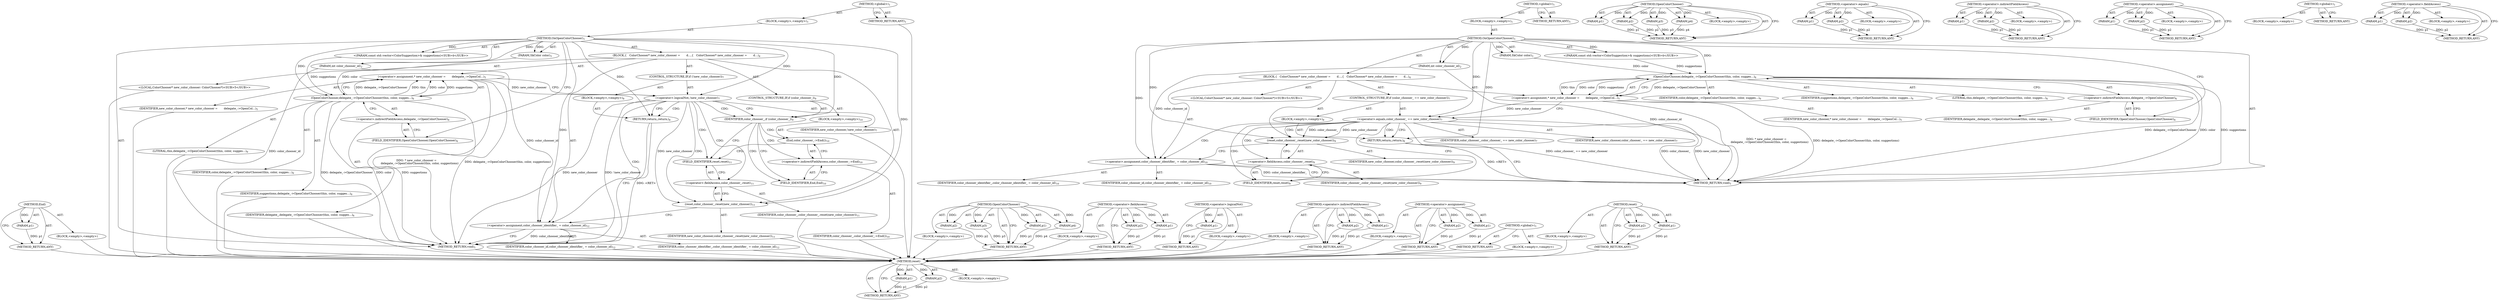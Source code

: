 digraph "reset" {
vulnerable_82 [label=<(METHOD,reset)>];
vulnerable_83 [label=<(PARAM,p1)>];
vulnerable_84 [label=<(PARAM,p2)>];
vulnerable_85 [label=<(BLOCK,&lt;empty&gt;,&lt;empty&gt;)>];
vulnerable_86 [label=<(METHOD_RETURN,ANY)>];
vulnerable_6 [label=<(METHOD,&lt;global&gt;)<SUB>1</SUB>>];
vulnerable_7 [label=<(BLOCK,&lt;empty&gt;,&lt;empty&gt;)<SUB>1</SUB>>];
vulnerable_8 [label=<(METHOD,OnOpenColorChooser)<SUB>1</SUB>>];
vulnerable_9 [label=<(PARAM,int color_chooser_id)<SUB>2</SUB>>];
vulnerable_10 [label=<(PARAM,SkColor color)<SUB>3</SUB>>];
vulnerable_11 [label="<(PARAM,const std::vector&lt;ColorSuggestion&gt;&amp; suggestions)<SUB>4</SUB>>"];
vulnerable_12 [label=<(BLOCK,{
   ColorChooser* new_color_chooser =
       d...,{
   ColorChooser* new_color_chooser =
       d...)<SUB>4</SUB>>];
vulnerable_13 [label="<(LOCAL,ColorChooser* new_color_chooser: ColorChooser*)<SUB>5</SUB>>"];
vulnerable_14 [label=<(&lt;operator&gt;.assignment,* new_color_chooser =
       delegate_-&gt;OpenCol...)<SUB>5</SUB>>];
vulnerable_15 [label=<(IDENTIFIER,new_color_chooser,* new_color_chooser =
       delegate_-&gt;OpenCol...)<SUB>5</SUB>>];
vulnerable_16 [label=<(OpenColorChooser,delegate_-&gt;OpenColorChooser(this, color, sugges...)<SUB>6</SUB>>];
vulnerable_17 [label=<(&lt;operator&gt;.indirectFieldAccess,delegate_-&gt;OpenColorChooser)<SUB>6</SUB>>];
vulnerable_18 [label=<(IDENTIFIER,delegate_,delegate_-&gt;OpenColorChooser(this, color, sugges...)<SUB>6</SUB>>];
vulnerable_19 [label=<(FIELD_IDENTIFIER,OpenColorChooser,OpenColorChooser)<SUB>6</SUB>>];
vulnerable_20 [label=<(LITERAL,this,delegate_-&gt;OpenColorChooser(this, color, sugges...)<SUB>6</SUB>>];
vulnerable_21 [label=<(IDENTIFIER,color,delegate_-&gt;OpenColorChooser(this, color, sugges...)<SUB>6</SUB>>];
vulnerable_22 [label=<(IDENTIFIER,suggestions,delegate_-&gt;OpenColorChooser(this, color, sugges...)<SUB>6</SUB>>];
vulnerable_23 [label=<(CONTROL_STRUCTURE,IF,if (color_chooser_ == new_color_chooser))<SUB>7</SUB>>];
vulnerable_24 [label=<(&lt;operator&gt;.equals,color_chooser_ == new_color_chooser)<SUB>7</SUB>>];
vulnerable_25 [label=<(IDENTIFIER,color_chooser_,color_chooser_ == new_color_chooser)<SUB>7</SUB>>];
vulnerable_26 [label=<(IDENTIFIER,new_color_chooser,color_chooser_ == new_color_chooser)<SUB>7</SUB>>];
vulnerable_27 [label=<(BLOCK,&lt;empty&gt;,&lt;empty&gt;)<SUB>8</SUB>>];
vulnerable_28 [label=<(RETURN,return;,return;)<SUB>8</SUB>>];
vulnerable_29 [label=<(reset,color_chooser_.reset(new_color_chooser))<SUB>9</SUB>>];
vulnerable_30 [label=<(&lt;operator&gt;.fieldAccess,color_chooser_.reset)<SUB>9</SUB>>];
vulnerable_31 [label=<(IDENTIFIER,color_chooser_,color_chooser_.reset(new_color_chooser))<SUB>9</SUB>>];
vulnerable_32 [label=<(FIELD_IDENTIFIER,reset,reset)<SUB>9</SUB>>];
vulnerable_33 [label=<(IDENTIFIER,new_color_chooser,color_chooser_.reset(new_color_chooser))<SUB>9</SUB>>];
vulnerable_34 [label=<(&lt;operator&gt;.assignment,color_chooser_identifier_ = color_chooser_id)<SUB>10</SUB>>];
vulnerable_35 [label=<(IDENTIFIER,color_chooser_identifier_,color_chooser_identifier_ = color_chooser_id)<SUB>10</SUB>>];
vulnerable_36 [label=<(IDENTIFIER,color_chooser_id,color_chooser_identifier_ = color_chooser_id)<SUB>10</SUB>>];
vulnerable_37 [label=<(METHOD_RETURN,void)<SUB>1</SUB>>];
vulnerable_39 [label=<(METHOD_RETURN,ANY)<SUB>1</SUB>>];
vulnerable_65 [label=<(METHOD,OpenColorChooser)>];
vulnerable_66 [label=<(PARAM,p1)>];
vulnerable_67 [label=<(PARAM,p2)>];
vulnerable_68 [label=<(PARAM,p3)>];
vulnerable_69 [label=<(PARAM,p4)>];
vulnerable_70 [label=<(BLOCK,&lt;empty&gt;,&lt;empty&gt;)>];
vulnerable_71 [label=<(METHOD_RETURN,ANY)>];
vulnerable_77 [label=<(METHOD,&lt;operator&gt;.equals)>];
vulnerable_78 [label=<(PARAM,p1)>];
vulnerable_79 [label=<(PARAM,p2)>];
vulnerable_80 [label=<(BLOCK,&lt;empty&gt;,&lt;empty&gt;)>];
vulnerable_81 [label=<(METHOD_RETURN,ANY)>];
vulnerable_72 [label=<(METHOD,&lt;operator&gt;.indirectFieldAccess)>];
vulnerable_73 [label=<(PARAM,p1)>];
vulnerable_74 [label=<(PARAM,p2)>];
vulnerable_75 [label=<(BLOCK,&lt;empty&gt;,&lt;empty&gt;)>];
vulnerable_76 [label=<(METHOD_RETURN,ANY)>];
vulnerable_60 [label=<(METHOD,&lt;operator&gt;.assignment)>];
vulnerable_61 [label=<(PARAM,p1)>];
vulnerable_62 [label=<(PARAM,p2)>];
vulnerable_63 [label=<(BLOCK,&lt;empty&gt;,&lt;empty&gt;)>];
vulnerable_64 [label=<(METHOD_RETURN,ANY)>];
vulnerable_54 [label=<(METHOD,&lt;global&gt;)<SUB>1</SUB>>];
vulnerable_55 [label=<(BLOCK,&lt;empty&gt;,&lt;empty&gt;)>];
vulnerable_56 [label=<(METHOD_RETURN,ANY)>];
vulnerable_87 [label=<(METHOD,&lt;operator&gt;.fieldAccess)>];
vulnerable_88 [label=<(PARAM,p1)>];
vulnerable_89 [label=<(PARAM,p2)>];
vulnerable_90 [label=<(BLOCK,&lt;empty&gt;,&lt;empty&gt;)>];
vulnerable_91 [label=<(METHOD_RETURN,ANY)>];
fixed_87 [label=<(METHOD,End)>];
fixed_88 [label=<(PARAM,p1)>];
fixed_89 [label=<(BLOCK,&lt;empty&gt;,&lt;empty&gt;)>];
fixed_90 [label=<(METHOD_RETURN,ANY)>];
fixed_6 [label=<(METHOD,&lt;global&gt;)<SUB>1</SUB>>];
fixed_7 [label=<(BLOCK,&lt;empty&gt;,&lt;empty&gt;)<SUB>1</SUB>>];
fixed_8 [label=<(METHOD,OnOpenColorChooser)<SUB>1</SUB>>];
fixed_9 [label=<(PARAM,int color_chooser_id)<SUB>2</SUB>>];
fixed_10 [label=<(PARAM,SkColor color)<SUB>3</SUB>>];
fixed_11 [label="<(PARAM,const std::vector&lt;ColorSuggestion&gt;&amp; suggestions)<SUB>4</SUB>>"];
fixed_12 [label=<(BLOCK,{
   ColorChooser* new_color_chooser =
       d...,{
   ColorChooser* new_color_chooser =
       d...)<SUB>4</SUB>>];
fixed_13 [label="<(LOCAL,ColorChooser* new_color_chooser: ColorChooser*)<SUB>5</SUB>>"];
fixed_14 [label=<(&lt;operator&gt;.assignment,* new_color_chooser =
       delegate_-&gt;OpenCol...)<SUB>5</SUB>>];
fixed_15 [label=<(IDENTIFIER,new_color_chooser,* new_color_chooser =
       delegate_-&gt;OpenCol...)<SUB>5</SUB>>];
fixed_16 [label=<(OpenColorChooser,delegate_-&gt;OpenColorChooser(this, color, sugges...)<SUB>6</SUB>>];
fixed_17 [label=<(&lt;operator&gt;.indirectFieldAccess,delegate_-&gt;OpenColorChooser)<SUB>6</SUB>>];
fixed_18 [label=<(IDENTIFIER,delegate_,delegate_-&gt;OpenColorChooser(this, color, sugges...)<SUB>6</SUB>>];
fixed_19 [label=<(FIELD_IDENTIFIER,OpenColorChooser,OpenColorChooser)<SUB>6</SUB>>];
fixed_20 [label=<(LITERAL,this,delegate_-&gt;OpenColorChooser(this, color, sugges...)<SUB>6</SUB>>];
fixed_21 [label=<(IDENTIFIER,color,delegate_-&gt;OpenColorChooser(this, color, sugges...)<SUB>6</SUB>>];
fixed_22 [label=<(IDENTIFIER,suggestions,delegate_-&gt;OpenColorChooser(this, color, sugges...)<SUB>6</SUB>>];
fixed_23 [label=<(CONTROL_STRUCTURE,IF,if (!new_color_chooser))<SUB>7</SUB>>];
fixed_24 [label=<(&lt;operator&gt;.logicalNot,!new_color_chooser)<SUB>7</SUB>>];
fixed_25 [label=<(IDENTIFIER,new_color_chooser,!new_color_chooser)<SUB>7</SUB>>];
fixed_26 [label=<(BLOCK,&lt;empty&gt;,&lt;empty&gt;)<SUB>8</SUB>>];
fixed_27 [label=<(RETURN,return;,return;)<SUB>8</SUB>>];
fixed_28 [label=<(CONTROL_STRUCTURE,IF,if (color_chooser_))<SUB>9</SUB>>];
fixed_29 [label=<(IDENTIFIER,color_chooser_,if (color_chooser_))<SUB>9</SUB>>];
fixed_30 [label=<(BLOCK,&lt;empty&gt;,&lt;empty&gt;)<SUB>10</SUB>>];
fixed_31 [label=<(End,color_chooser_-&gt;End())<SUB>10</SUB>>];
fixed_32 [label=<(&lt;operator&gt;.indirectFieldAccess,color_chooser_-&gt;End)<SUB>10</SUB>>];
fixed_33 [label=<(IDENTIFIER,color_chooser_,color_chooser_-&gt;End())<SUB>10</SUB>>];
fixed_34 [label=<(FIELD_IDENTIFIER,End,End)<SUB>10</SUB>>];
fixed_35 [label=<(reset,color_chooser_.reset(new_color_chooser))<SUB>11</SUB>>];
fixed_36 [label=<(&lt;operator&gt;.fieldAccess,color_chooser_.reset)<SUB>11</SUB>>];
fixed_37 [label=<(IDENTIFIER,color_chooser_,color_chooser_.reset(new_color_chooser))<SUB>11</SUB>>];
fixed_38 [label=<(FIELD_IDENTIFIER,reset,reset)<SUB>11</SUB>>];
fixed_39 [label=<(IDENTIFIER,new_color_chooser,color_chooser_.reset(new_color_chooser))<SUB>11</SUB>>];
fixed_40 [label=<(&lt;operator&gt;.assignment,color_chooser_identifier_ = color_chooser_id)<SUB>12</SUB>>];
fixed_41 [label=<(IDENTIFIER,color_chooser_identifier_,color_chooser_identifier_ = color_chooser_id)<SUB>12</SUB>>];
fixed_42 [label=<(IDENTIFIER,color_chooser_id,color_chooser_identifier_ = color_chooser_id)<SUB>12</SUB>>];
fixed_43 [label=<(METHOD_RETURN,void)<SUB>1</SUB>>];
fixed_45 [label=<(METHOD_RETURN,ANY)<SUB>1</SUB>>];
fixed_71 [label=<(METHOD,OpenColorChooser)>];
fixed_72 [label=<(PARAM,p1)>];
fixed_73 [label=<(PARAM,p2)>];
fixed_74 [label=<(PARAM,p3)>];
fixed_75 [label=<(PARAM,p4)>];
fixed_76 [label=<(BLOCK,&lt;empty&gt;,&lt;empty&gt;)>];
fixed_77 [label=<(METHOD_RETURN,ANY)>];
fixed_96 [label=<(METHOD,&lt;operator&gt;.fieldAccess)>];
fixed_97 [label=<(PARAM,p1)>];
fixed_98 [label=<(PARAM,p2)>];
fixed_99 [label=<(BLOCK,&lt;empty&gt;,&lt;empty&gt;)>];
fixed_100 [label=<(METHOD_RETURN,ANY)>];
fixed_83 [label=<(METHOD,&lt;operator&gt;.logicalNot)>];
fixed_84 [label=<(PARAM,p1)>];
fixed_85 [label=<(BLOCK,&lt;empty&gt;,&lt;empty&gt;)>];
fixed_86 [label=<(METHOD_RETURN,ANY)>];
fixed_78 [label=<(METHOD,&lt;operator&gt;.indirectFieldAccess)>];
fixed_79 [label=<(PARAM,p1)>];
fixed_80 [label=<(PARAM,p2)>];
fixed_81 [label=<(BLOCK,&lt;empty&gt;,&lt;empty&gt;)>];
fixed_82 [label=<(METHOD_RETURN,ANY)>];
fixed_66 [label=<(METHOD,&lt;operator&gt;.assignment)>];
fixed_67 [label=<(PARAM,p1)>];
fixed_68 [label=<(PARAM,p2)>];
fixed_69 [label=<(BLOCK,&lt;empty&gt;,&lt;empty&gt;)>];
fixed_70 [label=<(METHOD_RETURN,ANY)>];
fixed_60 [label=<(METHOD,&lt;global&gt;)<SUB>1</SUB>>];
fixed_61 [label=<(BLOCK,&lt;empty&gt;,&lt;empty&gt;)>];
fixed_62 [label=<(METHOD_RETURN,ANY)>];
fixed_91 [label=<(METHOD,reset)>];
fixed_92 [label=<(PARAM,p1)>];
fixed_93 [label=<(PARAM,p2)>];
fixed_94 [label=<(BLOCK,&lt;empty&gt;,&lt;empty&gt;)>];
fixed_95 [label=<(METHOD_RETURN,ANY)>];
vulnerable_82 -> vulnerable_83  [key=0, label="AST: "];
vulnerable_82 -> vulnerable_83  [key=1, label="DDG: "];
vulnerable_82 -> vulnerable_85  [key=0, label="AST: "];
vulnerable_82 -> vulnerable_84  [key=0, label="AST: "];
vulnerable_82 -> vulnerable_84  [key=1, label="DDG: "];
vulnerable_82 -> vulnerable_86  [key=0, label="AST: "];
vulnerable_82 -> vulnerable_86  [key=1, label="CFG: "];
vulnerable_83 -> vulnerable_86  [key=0, label="DDG: p1"];
vulnerable_84 -> vulnerable_86  [key=0, label="DDG: p2"];
vulnerable_6 -> vulnerable_7  [key=0, label="AST: "];
vulnerable_6 -> vulnerable_39  [key=0, label="AST: "];
vulnerable_6 -> vulnerable_39  [key=1, label="CFG: "];
vulnerable_7 -> vulnerable_8  [key=0, label="AST: "];
vulnerable_8 -> vulnerable_9  [key=0, label="AST: "];
vulnerable_8 -> vulnerable_9  [key=1, label="DDG: "];
vulnerable_8 -> vulnerable_10  [key=0, label="AST: "];
vulnerable_8 -> vulnerable_10  [key=1, label="DDG: "];
vulnerable_8 -> vulnerable_11  [key=0, label="AST: "];
vulnerable_8 -> vulnerable_11  [key=1, label="DDG: "];
vulnerable_8 -> vulnerable_12  [key=0, label="AST: "];
vulnerable_8 -> vulnerable_37  [key=0, label="AST: "];
vulnerable_8 -> vulnerable_19  [key=0, label="CFG: "];
vulnerable_8 -> vulnerable_34  [key=0, label="DDG: "];
vulnerable_8 -> vulnerable_29  [key=0, label="DDG: "];
vulnerable_8 -> vulnerable_16  [key=0, label="DDG: "];
vulnerable_8 -> vulnerable_24  [key=0, label="DDG: "];
vulnerable_8 -> vulnerable_28  [key=0, label="DDG: "];
vulnerable_9 -> vulnerable_37  [key=0, label="DDG: color_chooser_id"];
vulnerable_9 -> vulnerable_34  [key=0, label="DDG: color_chooser_id"];
vulnerable_10 -> vulnerable_16  [key=0, label="DDG: color"];
vulnerable_11 -> vulnerable_16  [key=0, label="DDG: suggestions"];
vulnerable_12 -> vulnerable_13  [key=0, label="AST: "];
vulnerable_12 -> vulnerable_14  [key=0, label="AST: "];
vulnerable_12 -> vulnerable_23  [key=0, label="AST: "];
vulnerable_12 -> vulnerable_29  [key=0, label="AST: "];
vulnerable_12 -> vulnerable_34  [key=0, label="AST: "];
vulnerable_14 -> vulnerable_15  [key=0, label="AST: "];
vulnerable_14 -> vulnerable_16  [key=0, label="AST: "];
vulnerable_14 -> vulnerable_24  [key=0, label="CFG: "];
vulnerable_14 -> vulnerable_24  [key=1, label="DDG: new_color_chooser"];
vulnerable_14 -> vulnerable_37  [key=0, label="DDG: delegate_-&gt;OpenColorChooser(this, color, suggestions)"];
vulnerable_14 -> vulnerable_37  [key=1, label="DDG: * new_color_chooser =
       delegate_-&gt;OpenColorChooser(this, color, suggestions)"];
vulnerable_16 -> vulnerable_17  [key=0, label="AST: "];
vulnerable_16 -> vulnerable_20  [key=0, label="AST: "];
vulnerable_16 -> vulnerable_21  [key=0, label="AST: "];
vulnerable_16 -> vulnerable_22  [key=0, label="AST: "];
vulnerable_16 -> vulnerable_14  [key=0, label="CFG: "];
vulnerable_16 -> vulnerable_14  [key=1, label="DDG: delegate_-&gt;OpenColorChooser"];
vulnerable_16 -> vulnerable_14  [key=2, label="DDG: this"];
vulnerable_16 -> vulnerable_14  [key=3, label="DDG: color"];
vulnerable_16 -> vulnerable_14  [key=4, label="DDG: suggestions"];
vulnerable_16 -> vulnerable_37  [key=0, label="DDG: delegate_-&gt;OpenColorChooser"];
vulnerable_16 -> vulnerable_37  [key=1, label="DDG: color"];
vulnerable_16 -> vulnerable_37  [key=2, label="DDG: suggestions"];
vulnerable_17 -> vulnerable_18  [key=0, label="AST: "];
vulnerable_17 -> vulnerable_19  [key=0, label="AST: "];
vulnerable_17 -> vulnerable_16  [key=0, label="CFG: "];
vulnerable_19 -> vulnerable_17  [key=0, label="CFG: "];
vulnerable_23 -> vulnerable_24  [key=0, label="AST: "];
vulnerable_23 -> vulnerable_27  [key=0, label="AST: "];
vulnerable_24 -> vulnerable_25  [key=0, label="AST: "];
vulnerable_24 -> vulnerable_26  [key=0, label="AST: "];
vulnerable_24 -> vulnerable_28  [key=0, label="CFG: "];
vulnerable_24 -> vulnerable_28  [key=1, label="CDG: "];
vulnerable_24 -> vulnerable_32  [key=0, label="CFG: "];
vulnerable_24 -> vulnerable_32  [key=1, label="CDG: "];
vulnerable_24 -> vulnerable_37  [key=0, label="DDG: color_chooser_"];
vulnerable_24 -> vulnerable_37  [key=1, label="DDG: new_color_chooser"];
vulnerable_24 -> vulnerable_37  [key=2, label="DDG: color_chooser_ == new_color_chooser"];
vulnerable_24 -> vulnerable_29  [key=0, label="DDG: color_chooser_"];
vulnerable_24 -> vulnerable_29  [key=1, label="DDG: new_color_chooser"];
vulnerable_24 -> vulnerable_29  [key=2, label="CDG: "];
vulnerable_24 -> vulnerable_30  [key=0, label="CDG: "];
vulnerable_24 -> vulnerable_34  [key=0, label="CDG: "];
vulnerable_27 -> vulnerable_28  [key=0, label="AST: "];
vulnerable_28 -> vulnerable_37  [key=0, label="CFG: "];
vulnerable_28 -> vulnerable_37  [key=1, label="DDG: &lt;RET&gt;"];
vulnerable_29 -> vulnerable_30  [key=0, label="AST: "];
vulnerable_29 -> vulnerable_33  [key=0, label="AST: "];
vulnerable_29 -> vulnerable_34  [key=0, label="CFG: "];
vulnerable_30 -> vulnerable_31  [key=0, label="AST: "];
vulnerable_30 -> vulnerable_32  [key=0, label="AST: "];
vulnerable_30 -> vulnerable_29  [key=0, label="CFG: "];
vulnerable_32 -> vulnerable_30  [key=0, label="CFG: "];
vulnerable_34 -> vulnerable_35  [key=0, label="AST: "];
vulnerable_34 -> vulnerable_36  [key=0, label="AST: "];
vulnerable_34 -> vulnerable_37  [key=0, label="CFG: "];
vulnerable_34 -> vulnerable_37  [key=1, label="DDG: color_chooser_identifier_"];
vulnerable_65 -> vulnerable_66  [key=0, label="AST: "];
vulnerable_65 -> vulnerable_66  [key=1, label="DDG: "];
vulnerable_65 -> vulnerable_70  [key=0, label="AST: "];
vulnerable_65 -> vulnerable_67  [key=0, label="AST: "];
vulnerable_65 -> vulnerable_67  [key=1, label="DDG: "];
vulnerable_65 -> vulnerable_71  [key=0, label="AST: "];
vulnerable_65 -> vulnerable_71  [key=1, label="CFG: "];
vulnerable_65 -> vulnerable_68  [key=0, label="AST: "];
vulnerable_65 -> vulnerable_68  [key=1, label="DDG: "];
vulnerable_65 -> vulnerable_69  [key=0, label="AST: "];
vulnerable_65 -> vulnerable_69  [key=1, label="DDG: "];
vulnerable_66 -> vulnerable_71  [key=0, label="DDG: p1"];
vulnerable_67 -> vulnerable_71  [key=0, label="DDG: p2"];
vulnerable_68 -> vulnerable_71  [key=0, label="DDG: p3"];
vulnerable_69 -> vulnerable_71  [key=0, label="DDG: p4"];
vulnerable_77 -> vulnerable_78  [key=0, label="AST: "];
vulnerable_77 -> vulnerable_78  [key=1, label="DDG: "];
vulnerable_77 -> vulnerable_80  [key=0, label="AST: "];
vulnerable_77 -> vulnerable_79  [key=0, label="AST: "];
vulnerable_77 -> vulnerable_79  [key=1, label="DDG: "];
vulnerable_77 -> vulnerable_81  [key=0, label="AST: "];
vulnerable_77 -> vulnerable_81  [key=1, label="CFG: "];
vulnerable_78 -> vulnerable_81  [key=0, label="DDG: p1"];
vulnerable_79 -> vulnerable_81  [key=0, label="DDG: p2"];
vulnerable_72 -> vulnerable_73  [key=0, label="AST: "];
vulnerable_72 -> vulnerable_73  [key=1, label="DDG: "];
vulnerable_72 -> vulnerable_75  [key=0, label="AST: "];
vulnerable_72 -> vulnerable_74  [key=0, label="AST: "];
vulnerable_72 -> vulnerable_74  [key=1, label="DDG: "];
vulnerable_72 -> vulnerable_76  [key=0, label="AST: "];
vulnerable_72 -> vulnerable_76  [key=1, label="CFG: "];
vulnerable_73 -> vulnerable_76  [key=0, label="DDG: p1"];
vulnerable_74 -> vulnerable_76  [key=0, label="DDG: p2"];
vulnerable_60 -> vulnerable_61  [key=0, label="AST: "];
vulnerable_60 -> vulnerable_61  [key=1, label="DDG: "];
vulnerable_60 -> vulnerable_63  [key=0, label="AST: "];
vulnerable_60 -> vulnerable_62  [key=0, label="AST: "];
vulnerable_60 -> vulnerable_62  [key=1, label="DDG: "];
vulnerable_60 -> vulnerable_64  [key=0, label="AST: "];
vulnerable_60 -> vulnerable_64  [key=1, label="CFG: "];
vulnerable_61 -> vulnerable_64  [key=0, label="DDG: p1"];
vulnerable_62 -> vulnerable_64  [key=0, label="DDG: p2"];
vulnerable_54 -> vulnerable_55  [key=0, label="AST: "];
vulnerable_54 -> vulnerable_56  [key=0, label="AST: "];
vulnerable_54 -> vulnerable_56  [key=1, label="CFG: "];
vulnerable_87 -> vulnerable_88  [key=0, label="AST: "];
vulnerable_87 -> vulnerable_88  [key=1, label="DDG: "];
vulnerable_87 -> vulnerable_90  [key=0, label="AST: "];
vulnerable_87 -> vulnerable_89  [key=0, label="AST: "];
vulnerable_87 -> vulnerable_89  [key=1, label="DDG: "];
vulnerable_87 -> vulnerable_91  [key=0, label="AST: "];
vulnerable_87 -> vulnerable_91  [key=1, label="CFG: "];
vulnerable_88 -> vulnerable_91  [key=0, label="DDG: p1"];
vulnerable_89 -> vulnerable_91  [key=0, label="DDG: p2"];
fixed_87 -> fixed_88  [key=0, label="AST: "];
fixed_87 -> fixed_88  [key=1, label="DDG: "];
fixed_87 -> fixed_89  [key=0, label="AST: "];
fixed_87 -> fixed_90  [key=0, label="AST: "];
fixed_87 -> fixed_90  [key=1, label="CFG: "];
fixed_88 -> fixed_90  [key=0, label="DDG: p1"];
fixed_89 -> vulnerable_82  [key=0];
fixed_90 -> vulnerable_82  [key=0];
fixed_6 -> fixed_7  [key=0, label="AST: "];
fixed_6 -> fixed_45  [key=0, label="AST: "];
fixed_6 -> fixed_45  [key=1, label="CFG: "];
fixed_7 -> fixed_8  [key=0, label="AST: "];
fixed_8 -> fixed_9  [key=0, label="AST: "];
fixed_8 -> fixed_9  [key=1, label="DDG: "];
fixed_8 -> fixed_10  [key=0, label="AST: "];
fixed_8 -> fixed_10  [key=1, label="DDG: "];
fixed_8 -> fixed_11  [key=0, label="AST: "];
fixed_8 -> fixed_11  [key=1, label="DDG: "];
fixed_8 -> fixed_12  [key=0, label="AST: "];
fixed_8 -> fixed_43  [key=0, label="AST: "];
fixed_8 -> fixed_19  [key=0, label="CFG: "];
fixed_8 -> fixed_40  [key=0, label="DDG: "];
fixed_8 -> fixed_29  [key=0, label="DDG: "];
fixed_8 -> fixed_35  [key=0, label="DDG: "];
fixed_8 -> fixed_16  [key=0, label="DDG: "];
fixed_8 -> fixed_24  [key=0, label="DDG: "];
fixed_8 -> fixed_27  [key=0, label="DDG: "];
fixed_9 -> fixed_43  [key=0, label="DDG: color_chooser_id"];
fixed_9 -> fixed_40  [key=0, label="DDG: color_chooser_id"];
fixed_10 -> fixed_16  [key=0, label="DDG: color"];
fixed_11 -> fixed_16  [key=0, label="DDG: suggestions"];
fixed_12 -> fixed_13  [key=0, label="AST: "];
fixed_12 -> fixed_14  [key=0, label="AST: "];
fixed_12 -> fixed_23  [key=0, label="AST: "];
fixed_12 -> fixed_28  [key=0, label="AST: "];
fixed_12 -> fixed_35  [key=0, label="AST: "];
fixed_12 -> fixed_40  [key=0, label="AST: "];
fixed_13 -> vulnerable_82  [key=0];
fixed_14 -> fixed_15  [key=0, label="AST: "];
fixed_14 -> fixed_16  [key=0, label="AST: "];
fixed_14 -> fixed_24  [key=0, label="CFG: "];
fixed_14 -> fixed_24  [key=1, label="DDG: new_color_chooser"];
fixed_14 -> fixed_43  [key=0, label="DDG: delegate_-&gt;OpenColorChooser(this, color, suggestions)"];
fixed_14 -> fixed_43  [key=1, label="DDG: * new_color_chooser =
       delegate_-&gt;OpenColorChooser(this, color, suggestions)"];
fixed_15 -> vulnerable_82  [key=0];
fixed_16 -> fixed_17  [key=0, label="AST: "];
fixed_16 -> fixed_20  [key=0, label="AST: "];
fixed_16 -> fixed_21  [key=0, label="AST: "];
fixed_16 -> fixed_22  [key=0, label="AST: "];
fixed_16 -> fixed_14  [key=0, label="CFG: "];
fixed_16 -> fixed_14  [key=1, label="DDG: delegate_-&gt;OpenColorChooser"];
fixed_16 -> fixed_14  [key=2, label="DDG: this"];
fixed_16 -> fixed_14  [key=3, label="DDG: color"];
fixed_16 -> fixed_14  [key=4, label="DDG: suggestions"];
fixed_16 -> fixed_43  [key=0, label="DDG: delegate_-&gt;OpenColorChooser"];
fixed_16 -> fixed_43  [key=1, label="DDG: color"];
fixed_16 -> fixed_43  [key=2, label="DDG: suggestions"];
fixed_17 -> fixed_18  [key=0, label="AST: "];
fixed_17 -> fixed_19  [key=0, label="AST: "];
fixed_17 -> fixed_16  [key=0, label="CFG: "];
fixed_18 -> vulnerable_82  [key=0];
fixed_19 -> fixed_17  [key=0, label="CFG: "];
fixed_20 -> vulnerable_82  [key=0];
fixed_21 -> vulnerable_82  [key=0];
fixed_22 -> vulnerable_82  [key=0];
fixed_23 -> fixed_24  [key=0, label="AST: "];
fixed_23 -> fixed_26  [key=0, label="AST: "];
fixed_24 -> fixed_25  [key=0, label="AST: "];
fixed_24 -> fixed_27  [key=0, label="CFG: "];
fixed_24 -> fixed_27  [key=1, label="CDG: "];
fixed_24 -> fixed_29  [key=0, label="CFG: "];
fixed_24 -> fixed_29  [key=1, label="CDG: "];
fixed_24 -> fixed_43  [key=0, label="DDG: new_color_chooser"];
fixed_24 -> fixed_43  [key=1, label="DDG: !new_color_chooser"];
fixed_24 -> fixed_35  [key=0, label="DDG: new_color_chooser"];
fixed_24 -> fixed_35  [key=1, label="CDG: "];
fixed_24 -> fixed_40  [key=0, label="CDG: "];
fixed_24 -> fixed_36  [key=0, label="CDG: "];
fixed_24 -> fixed_38  [key=0, label="CDG: "];
fixed_25 -> vulnerable_82  [key=0];
fixed_26 -> fixed_27  [key=0, label="AST: "];
fixed_27 -> fixed_43  [key=0, label="CFG: "];
fixed_27 -> fixed_43  [key=1, label="DDG: &lt;RET&gt;"];
fixed_28 -> fixed_29  [key=0, label="AST: "];
fixed_28 -> fixed_30  [key=0, label="AST: "];
fixed_29 -> fixed_34  [key=0, label="CFG: "];
fixed_29 -> fixed_34  [key=1, label="CDG: "];
fixed_29 -> fixed_38  [key=0, label="CFG: "];
fixed_29 -> fixed_32  [key=0, label="CDG: "];
fixed_29 -> fixed_31  [key=0, label="CDG: "];
fixed_30 -> fixed_31  [key=0, label="AST: "];
fixed_31 -> fixed_32  [key=0, label="AST: "];
fixed_31 -> fixed_38  [key=0, label="CFG: "];
fixed_32 -> fixed_33  [key=0, label="AST: "];
fixed_32 -> fixed_34  [key=0, label="AST: "];
fixed_32 -> fixed_31  [key=0, label="CFG: "];
fixed_33 -> vulnerable_82  [key=0];
fixed_34 -> fixed_32  [key=0, label="CFG: "];
fixed_35 -> fixed_36  [key=0, label="AST: "];
fixed_35 -> fixed_39  [key=0, label="AST: "];
fixed_35 -> fixed_40  [key=0, label="CFG: "];
fixed_36 -> fixed_37  [key=0, label="AST: "];
fixed_36 -> fixed_38  [key=0, label="AST: "];
fixed_36 -> fixed_35  [key=0, label="CFG: "];
fixed_37 -> vulnerable_82  [key=0];
fixed_38 -> fixed_36  [key=0, label="CFG: "];
fixed_39 -> vulnerable_82  [key=0];
fixed_40 -> fixed_41  [key=0, label="AST: "];
fixed_40 -> fixed_42  [key=0, label="AST: "];
fixed_40 -> fixed_43  [key=0, label="CFG: "];
fixed_40 -> fixed_43  [key=1, label="DDG: color_chooser_identifier_"];
fixed_41 -> vulnerable_82  [key=0];
fixed_42 -> vulnerable_82  [key=0];
fixed_43 -> vulnerable_82  [key=0];
fixed_45 -> vulnerable_82  [key=0];
fixed_71 -> fixed_72  [key=0, label="AST: "];
fixed_71 -> fixed_72  [key=1, label="DDG: "];
fixed_71 -> fixed_76  [key=0, label="AST: "];
fixed_71 -> fixed_73  [key=0, label="AST: "];
fixed_71 -> fixed_73  [key=1, label="DDG: "];
fixed_71 -> fixed_77  [key=0, label="AST: "];
fixed_71 -> fixed_77  [key=1, label="CFG: "];
fixed_71 -> fixed_74  [key=0, label="AST: "];
fixed_71 -> fixed_74  [key=1, label="DDG: "];
fixed_71 -> fixed_75  [key=0, label="AST: "];
fixed_71 -> fixed_75  [key=1, label="DDG: "];
fixed_72 -> fixed_77  [key=0, label="DDG: p1"];
fixed_73 -> fixed_77  [key=0, label="DDG: p2"];
fixed_74 -> fixed_77  [key=0, label="DDG: p3"];
fixed_75 -> fixed_77  [key=0, label="DDG: p4"];
fixed_76 -> vulnerable_82  [key=0];
fixed_77 -> vulnerable_82  [key=0];
fixed_96 -> fixed_97  [key=0, label="AST: "];
fixed_96 -> fixed_97  [key=1, label="DDG: "];
fixed_96 -> fixed_99  [key=0, label="AST: "];
fixed_96 -> fixed_98  [key=0, label="AST: "];
fixed_96 -> fixed_98  [key=1, label="DDG: "];
fixed_96 -> fixed_100  [key=0, label="AST: "];
fixed_96 -> fixed_100  [key=1, label="CFG: "];
fixed_97 -> fixed_100  [key=0, label="DDG: p1"];
fixed_98 -> fixed_100  [key=0, label="DDG: p2"];
fixed_99 -> vulnerable_82  [key=0];
fixed_100 -> vulnerable_82  [key=0];
fixed_83 -> fixed_84  [key=0, label="AST: "];
fixed_83 -> fixed_84  [key=1, label="DDG: "];
fixed_83 -> fixed_85  [key=0, label="AST: "];
fixed_83 -> fixed_86  [key=0, label="AST: "];
fixed_83 -> fixed_86  [key=1, label="CFG: "];
fixed_84 -> fixed_86  [key=0, label="DDG: p1"];
fixed_85 -> vulnerable_82  [key=0];
fixed_86 -> vulnerable_82  [key=0];
fixed_78 -> fixed_79  [key=0, label="AST: "];
fixed_78 -> fixed_79  [key=1, label="DDG: "];
fixed_78 -> fixed_81  [key=0, label="AST: "];
fixed_78 -> fixed_80  [key=0, label="AST: "];
fixed_78 -> fixed_80  [key=1, label="DDG: "];
fixed_78 -> fixed_82  [key=0, label="AST: "];
fixed_78 -> fixed_82  [key=1, label="CFG: "];
fixed_79 -> fixed_82  [key=0, label="DDG: p1"];
fixed_80 -> fixed_82  [key=0, label="DDG: p2"];
fixed_81 -> vulnerable_82  [key=0];
fixed_82 -> vulnerable_82  [key=0];
fixed_66 -> fixed_67  [key=0, label="AST: "];
fixed_66 -> fixed_67  [key=1, label="DDG: "];
fixed_66 -> fixed_69  [key=0, label="AST: "];
fixed_66 -> fixed_68  [key=0, label="AST: "];
fixed_66 -> fixed_68  [key=1, label="DDG: "];
fixed_66 -> fixed_70  [key=0, label="AST: "];
fixed_66 -> fixed_70  [key=1, label="CFG: "];
fixed_67 -> fixed_70  [key=0, label="DDG: p1"];
fixed_68 -> fixed_70  [key=0, label="DDG: p2"];
fixed_69 -> vulnerable_82  [key=0];
fixed_70 -> vulnerable_82  [key=0];
fixed_60 -> fixed_61  [key=0, label="AST: "];
fixed_60 -> fixed_62  [key=0, label="AST: "];
fixed_60 -> fixed_62  [key=1, label="CFG: "];
fixed_61 -> vulnerable_82  [key=0];
fixed_62 -> vulnerable_82  [key=0];
fixed_91 -> fixed_92  [key=0, label="AST: "];
fixed_91 -> fixed_92  [key=1, label="DDG: "];
fixed_91 -> fixed_94  [key=0, label="AST: "];
fixed_91 -> fixed_93  [key=0, label="AST: "];
fixed_91 -> fixed_93  [key=1, label="DDG: "];
fixed_91 -> fixed_95  [key=0, label="AST: "];
fixed_91 -> fixed_95  [key=1, label="CFG: "];
fixed_92 -> fixed_95  [key=0, label="DDG: p1"];
fixed_93 -> fixed_95  [key=0, label="DDG: p2"];
fixed_94 -> vulnerable_82  [key=0];
fixed_95 -> vulnerable_82  [key=0];
}
